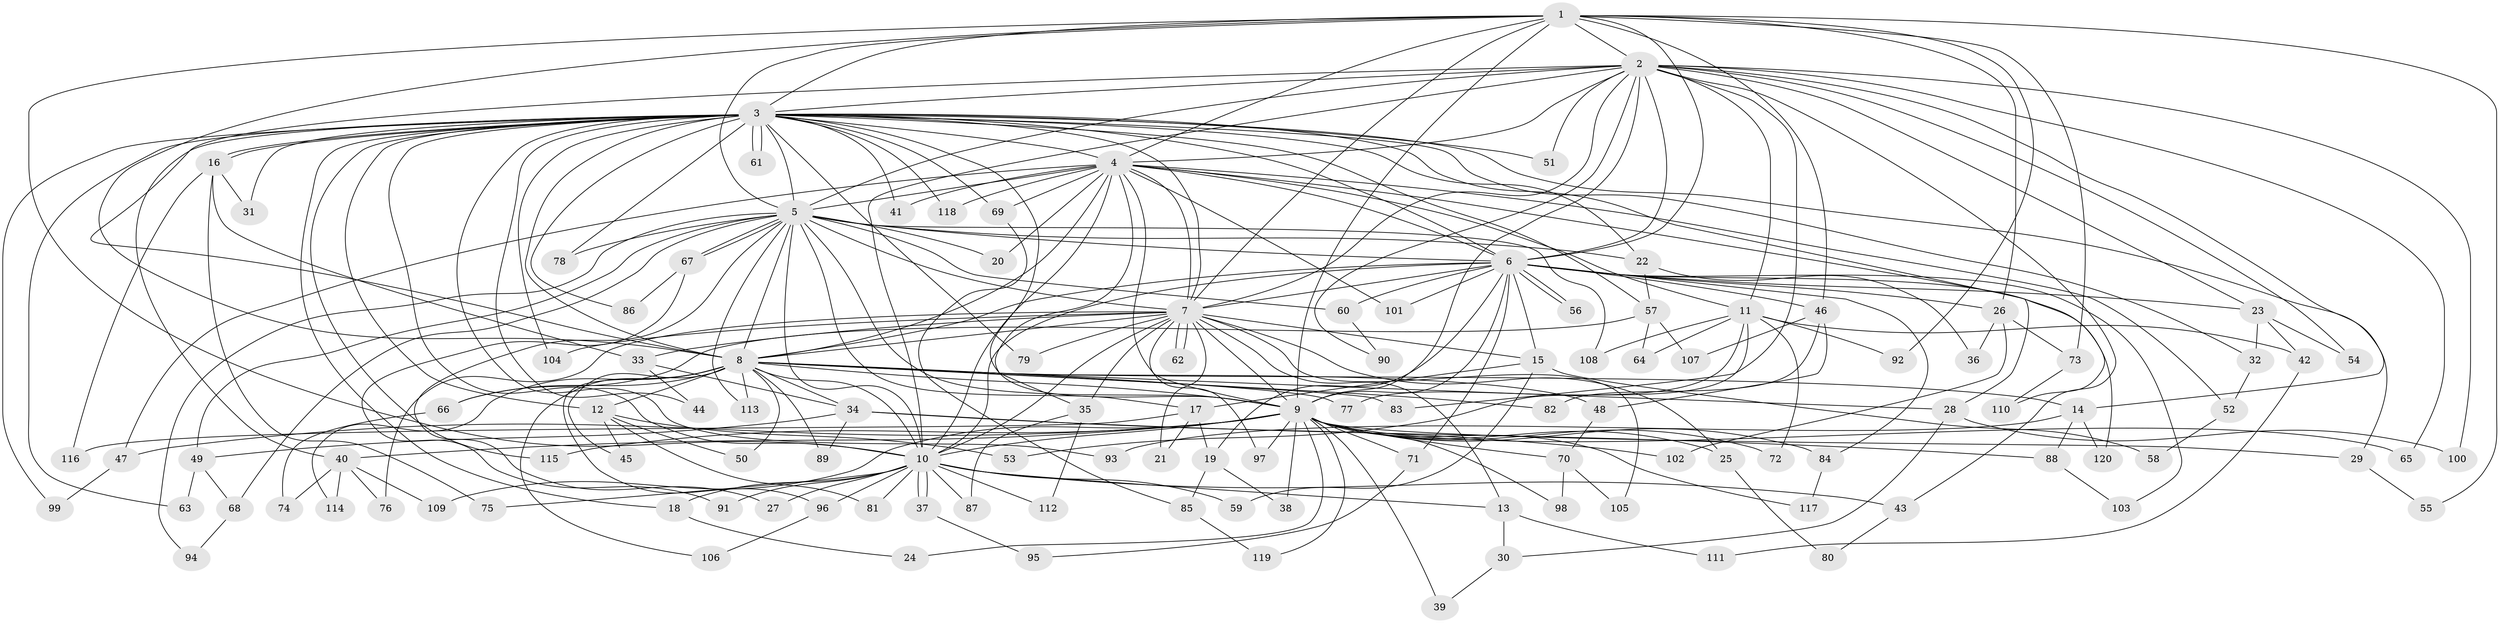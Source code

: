 // Generated by graph-tools (version 1.1) at 2025/49/03/09/25 03:49:45]
// undirected, 120 vertices, 265 edges
graph export_dot {
graph [start="1"]
  node [color=gray90,style=filled];
  1;
  2;
  3;
  4;
  5;
  6;
  7;
  8;
  9;
  10;
  11;
  12;
  13;
  14;
  15;
  16;
  17;
  18;
  19;
  20;
  21;
  22;
  23;
  24;
  25;
  26;
  27;
  28;
  29;
  30;
  31;
  32;
  33;
  34;
  35;
  36;
  37;
  38;
  39;
  40;
  41;
  42;
  43;
  44;
  45;
  46;
  47;
  48;
  49;
  50;
  51;
  52;
  53;
  54;
  55;
  56;
  57;
  58;
  59;
  60;
  61;
  62;
  63;
  64;
  65;
  66;
  67;
  68;
  69;
  70;
  71;
  72;
  73;
  74;
  75;
  76;
  77;
  78;
  79;
  80;
  81;
  82;
  83;
  84;
  85;
  86;
  87;
  88;
  89;
  90;
  91;
  92;
  93;
  94;
  95;
  96;
  97;
  98;
  99;
  100;
  101;
  102;
  103;
  104;
  105;
  106;
  107;
  108;
  109;
  110;
  111;
  112;
  113;
  114;
  115;
  116;
  117;
  118;
  119;
  120;
  1 -- 2;
  1 -- 3;
  1 -- 4;
  1 -- 5;
  1 -- 6;
  1 -- 7;
  1 -- 8;
  1 -- 9;
  1 -- 10;
  1 -- 26;
  1 -- 46;
  1 -- 55;
  1 -- 73;
  1 -- 92;
  2 -- 3;
  2 -- 4;
  2 -- 5;
  2 -- 6;
  2 -- 7;
  2 -- 8;
  2 -- 9;
  2 -- 10;
  2 -- 11;
  2 -- 14;
  2 -- 23;
  2 -- 43;
  2 -- 51;
  2 -- 54;
  2 -- 65;
  2 -- 83;
  2 -- 90;
  2 -- 100;
  3 -- 4;
  3 -- 5;
  3 -- 6;
  3 -- 7;
  3 -- 8;
  3 -- 9;
  3 -- 10;
  3 -- 12;
  3 -- 16;
  3 -- 16;
  3 -- 18;
  3 -- 22;
  3 -- 28;
  3 -- 29;
  3 -- 31;
  3 -- 32;
  3 -- 40;
  3 -- 41;
  3 -- 44;
  3 -- 51;
  3 -- 57;
  3 -- 61;
  3 -- 61;
  3 -- 63;
  3 -- 69;
  3 -- 78;
  3 -- 79;
  3 -- 86;
  3 -- 93;
  3 -- 99;
  3 -- 104;
  3 -- 115;
  3 -- 118;
  4 -- 5;
  4 -- 6;
  4 -- 7;
  4 -- 8;
  4 -- 9;
  4 -- 10;
  4 -- 11;
  4 -- 20;
  4 -- 35;
  4 -- 41;
  4 -- 47;
  4 -- 52;
  4 -- 69;
  4 -- 101;
  4 -- 110;
  4 -- 118;
  5 -- 6;
  5 -- 7;
  5 -- 8;
  5 -- 9;
  5 -- 10;
  5 -- 17;
  5 -- 20;
  5 -- 22;
  5 -- 27;
  5 -- 49;
  5 -- 60;
  5 -- 67;
  5 -- 67;
  5 -- 68;
  5 -- 78;
  5 -- 94;
  5 -- 108;
  5 -- 113;
  6 -- 7;
  6 -- 8;
  6 -- 9;
  6 -- 10;
  6 -- 15;
  6 -- 19;
  6 -- 23;
  6 -- 26;
  6 -- 46;
  6 -- 56;
  6 -- 56;
  6 -- 60;
  6 -- 71;
  6 -- 84;
  6 -- 101;
  6 -- 103;
  6 -- 120;
  7 -- 8;
  7 -- 9;
  7 -- 10;
  7 -- 13;
  7 -- 15;
  7 -- 21;
  7 -- 25;
  7 -- 33;
  7 -- 35;
  7 -- 62;
  7 -- 62;
  7 -- 76;
  7 -- 79;
  7 -- 97;
  7 -- 104;
  7 -- 105;
  8 -- 9;
  8 -- 10;
  8 -- 12;
  8 -- 14;
  8 -- 28;
  8 -- 34;
  8 -- 45;
  8 -- 48;
  8 -- 50;
  8 -- 66;
  8 -- 77;
  8 -- 82;
  8 -- 83;
  8 -- 89;
  8 -- 96;
  8 -- 106;
  8 -- 113;
  8 -- 114;
  9 -- 10;
  9 -- 24;
  9 -- 25;
  9 -- 29;
  9 -- 38;
  9 -- 39;
  9 -- 40;
  9 -- 47;
  9 -- 65;
  9 -- 70;
  9 -- 71;
  9 -- 72;
  9 -- 84;
  9 -- 97;
  9 -- 98;
  9 -- 109;
  9 -- 115;
  9 -- 117;
  9 -- 119;
  10 -- 13;
  10 -- 18;
  10 -- 27;
  10 -- 37;
  10 -- 37;
  10 -- 43;
  10 -- 59;
  10 -- 75;
  10 -- 81;
  10 -- 87;
  10 -- 91;
  10 -- 96;
  10 -- 112;
  11 -- 42;
  11 -- 53;
  11 -- 64;
  11 -- 72;
  11 -- 77;
  11 -- 92;
  11 -- 108;
  12 -- 45;
  12 -- 50;
  12 -- 53;
  12 -- 81;
  13 -- 30;
  13 -- 111;
  14 -- 88;
  14 -- 93;
  14 -- 120;
  15 -- 17;
  15 -- 58;
  15 -- 59;
  16 -- 31;
  16 -- 33;
  16 -- 75;
  16 -- 116;
  17 -- 19;
  17 -- 21;
  17 -- 116;
  18 -- 24;
  19 -- 38;
  19 -- 85;
  22 -- 36;
  22 -- 57;
  23 -- 32;
  23 -- 42;
  23 -- 54;
  25 -- 80;
  26 -- 36;
  26 -- 73;
  26 -- 102;
  28 -- 30;
  28 -- 100;
  29 -- 55;
  30 -- 39;
  32 -- 52;
  33 -- 34;
  33 -- 44;
  34 -- 49;
  34 -- 88;
  34 -- 89;
  34 -- 102;
  35 -- 87;
  35 -- 112;
  37 -- 95;
  40 -- 74;
  40 -- 76;
  40 -- 109;
  40 -- 114;
  42 -- 111;
  43 -- 80;
  46 -- 48;
  46 -- 82;
  46 -- 107;
  47 -- 99;
  48 -- 70;
  49 -- 63;
  49 -- 68;
  52 -- 58;
  57 -- 64;
  57 -- 66;
  57 -- 107;
  60 -- 90;
  66 -- 74;
  67 -- 86;
  67 -- 91;
  68 -- 94;
  69 -- 85;
  70 -- 98;
  70 -- 105;
  71 -- 95;
  73 -- 110;
  84 -- 117;
  85 -- 119;
  88 -- 103;
  96 -- 106;
}
